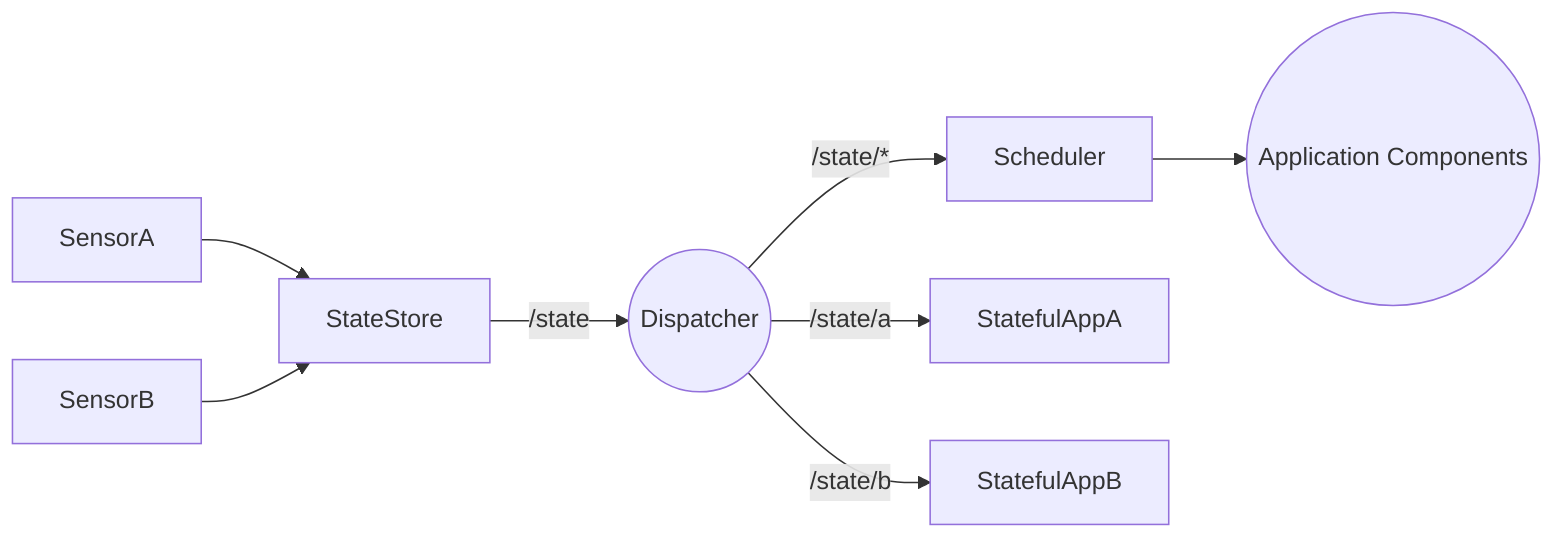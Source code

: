 graph LR;

	StateStore;
	Dispatcher((Dispatcher));
	Scheduler;
	Applications((Application Components));

	StateStore -->|/state| Dispatcher
    Dispatcher -->|/state/a| StatefulAppA
	Dispatcher -->|/state/*| Scheduler
    Dispatcher -->|/state/b| StatefulAppB
	Scheduler --> Applications
    SensorA --> StateStore
    SensorB --> StateStore